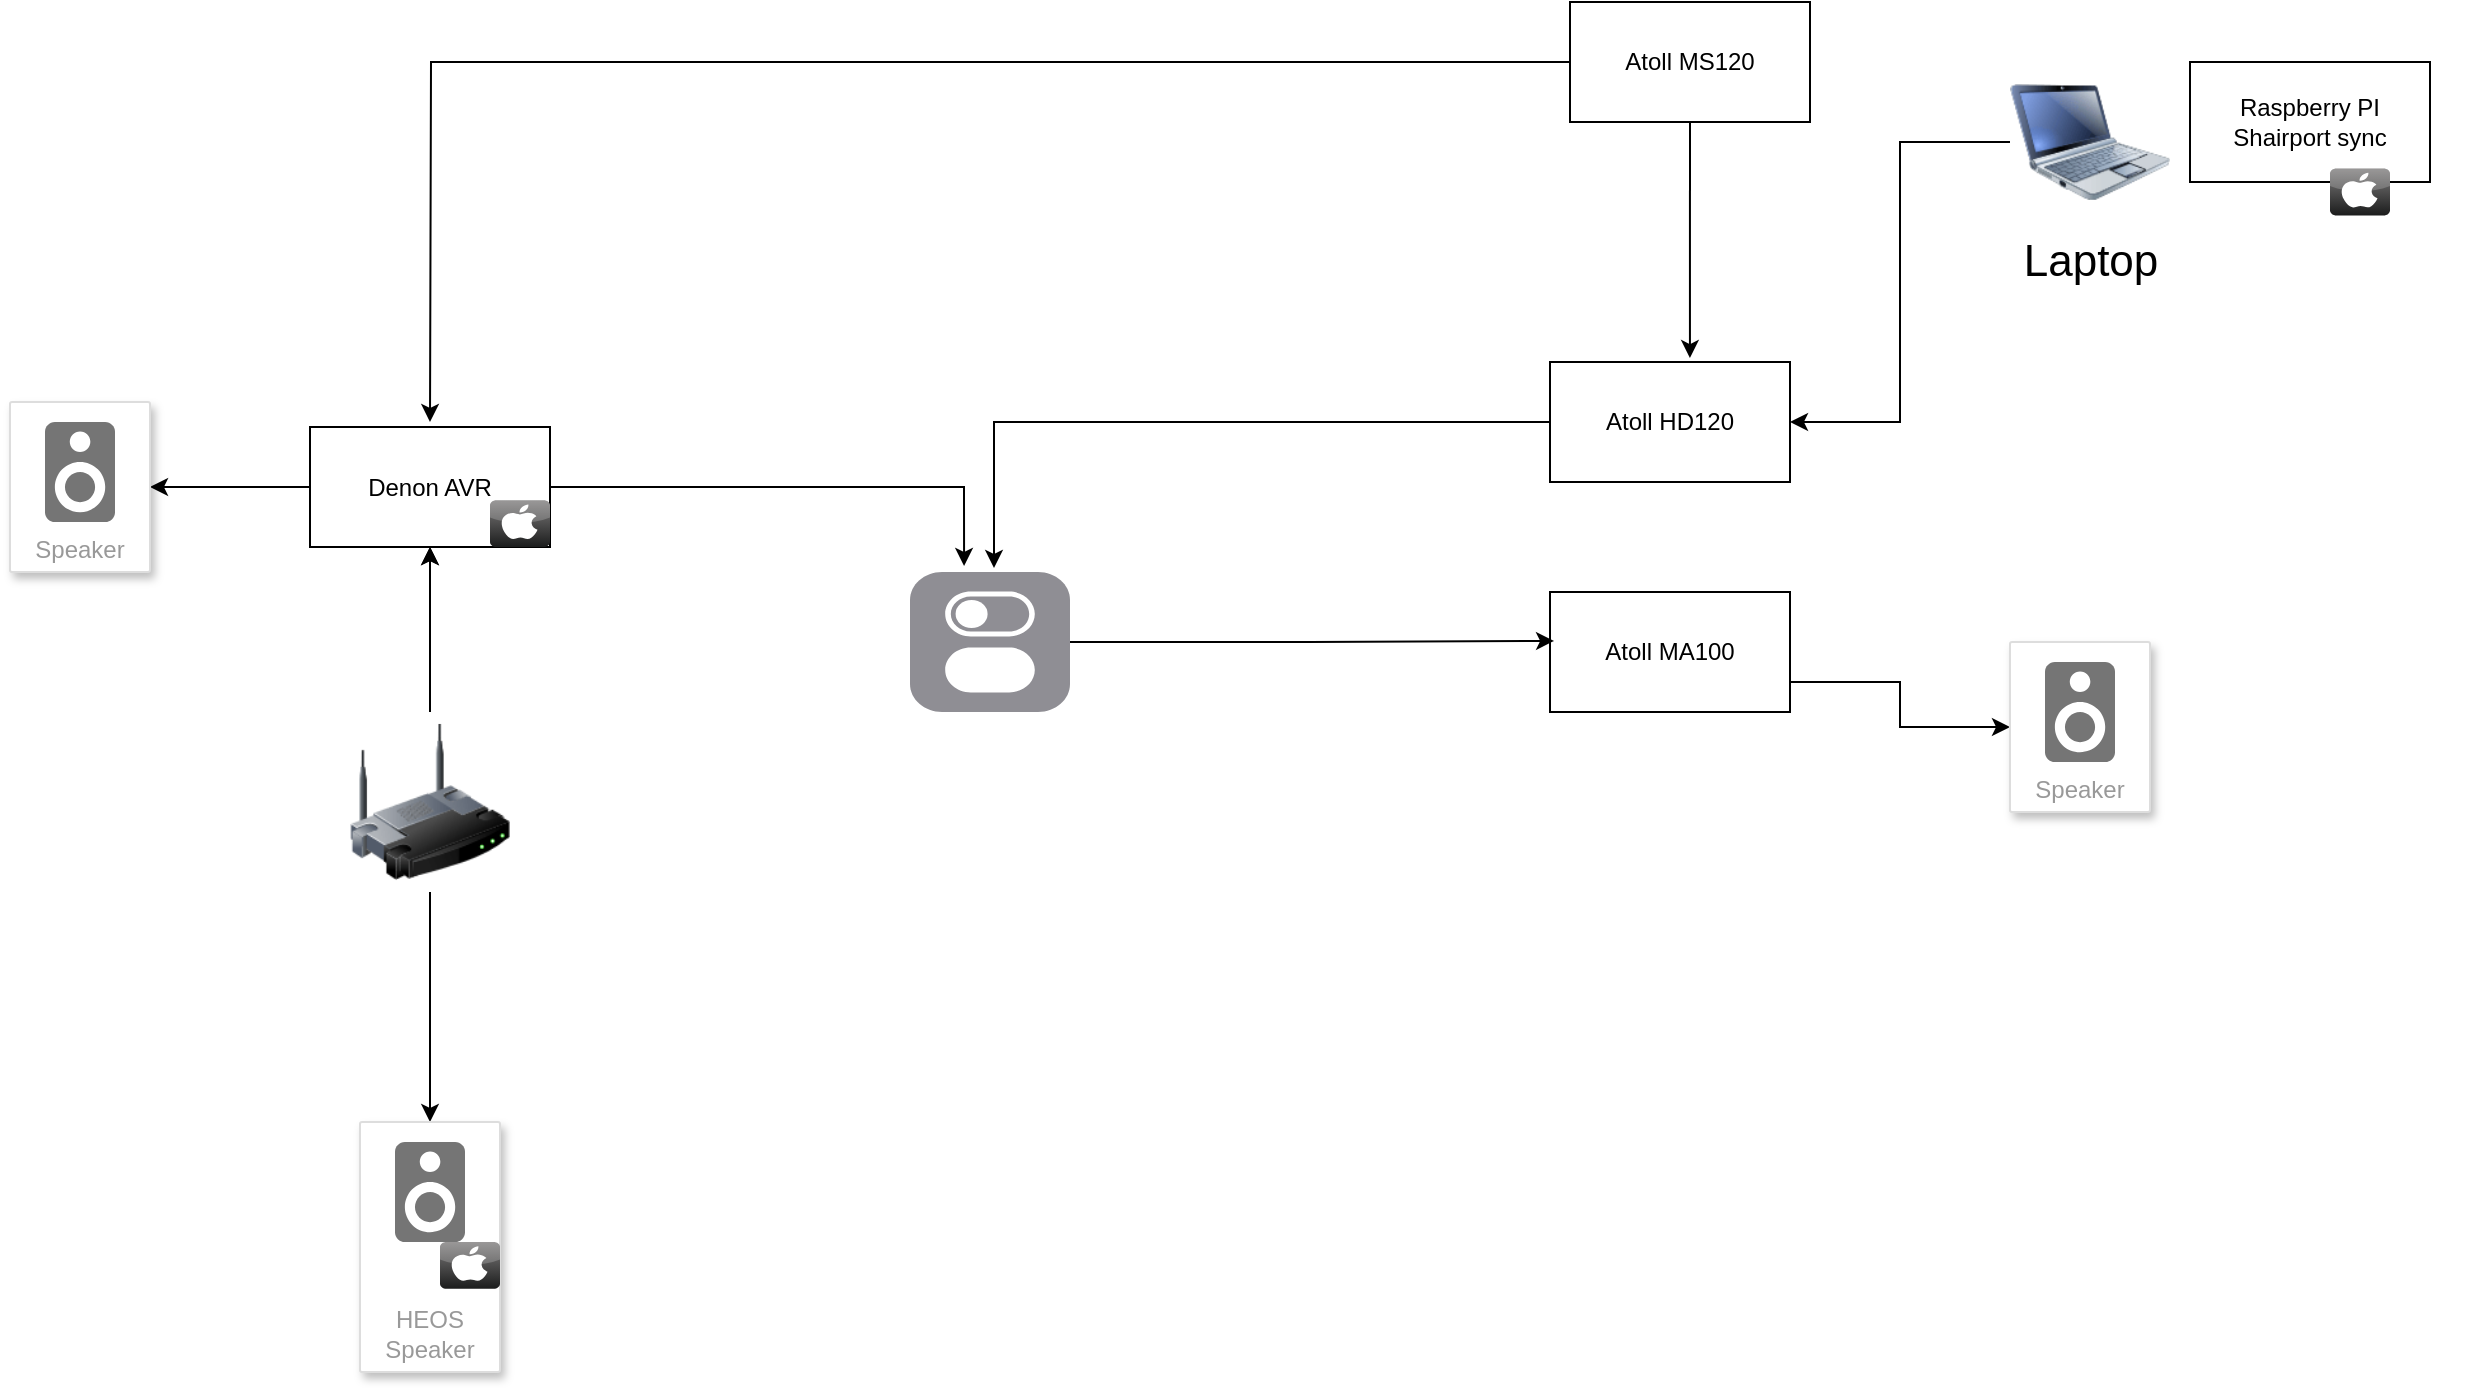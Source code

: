 <mxfile version="24.2.1" type="github">
  <diagram name="Page-1" id="55a83fd1-7818-8e21-69c5-c3457e3827bb">
    <mxGraphModel dx="1364" dy="1645" grid="1" gridSize="10" guides="1" tooltips="1" connect="1" arrows="1" fold="1" page="1" pageScale="1" pageWidth="1100" pageHeight="850" background="none" math="0" shadow="0">
      <root>
        <mxCell id="0" />
        <mxCell id="1" parent="0" />
        <mxCell id="8pc91POuvLo0UFGLa7Yu-41" value="&lt;div&gt;Raspberry PI&lt;/div&gt;&lt;div&gt;Shairport sync&lt;br&gt;&lt;/div&gt;" style="rounded=0;whiteSpace=wrap;html=1;" vertex="1" parent="1">
          <mxGeometry x="1130" y="-120" width="120" height="60" as="geometry" />
        </mxCell>
        <mxCell id="8pc91POuvLo0UFGLa7Yu-25" style="edgeStyle=orthogonalEdgeStyle;rounded=0;orthogonalLoop=1;jettySize=auto;html=1;" edge="1" parent="1" source="69ecfefc5c41e42c-1" target="8pc91POuvLo0UFGLa7Yu-21">
          <mxGeometry relative="1" as="geometry" />
        </mxCell>
        <mxCell id="8pc91POuvLo0UFGLa7Yu-26" value="" style="edgeStyle=orthogonalEdgeStyle;rounded=0;orthogonalLoop=1;jettySize=auto;html=1;" edge="1" parent="1" source="69ecfefc5c41e42c-1" target="8pc91POuvLo0UFGLa7Yu-3">
          <mxGeometry relative="1" as="geometry" />
        </mxCell>
        <mxCell id="8pc91POuvLo0UFGLa7Yu-27" value="" style="edgeStyle=orthogonalEdgeStyle;rounded=0;orthogonalLoop=1;jettySize=auto;html=1;" edge="1" parent="1" source="69ecfefc5c41e42c-1" target="8pc91POuvLo0UFGLa7Yu-3">
          <mxGeometry relative="1" as="geometry" />
        </mxCell>
        <mxCell id="69ecfefc5c41e42c-1" value="" style="image;html=1;labelBackgroundColor=#ffffff;image=img/lib/clip_art/networking/Wireless_Router_128x128.png;rounded=1;shadow=0;comic=0;strokeWidth=2;fontSize=22" parent="1" vertex="1">
          <mxGeometry x="210" y="205" width="80" height="90" as="geometry" />
        </mxCell>
        <mxCell id="8pc91POuvLo0UFGLa7Yu-18" style="edgeStyle=orthogonalEdgeStyle;rounded=0;orthogonalLoop=1;jettySize=auto;html=1;entryX=1;entryY=0.5;entryDx=0;entryDy=0;" edge="1" parent="1" source="69ecfefc5c41e42c-9" target="8pc91POuvLo0UFGLa7Yu-5">
          <mxGeometry relative="1" as="geometry" />
        </mxCell>
        <mxCell id="69ecfefc5c41e42c-9" value="Laptop" style="image;html=1;labelBackgroundColor=#ffffff;image=img/lib/clip_art/computers/Netbook_128x128.png;rounded=1;shadow=0;comic=0;strokeColor=#000000;strokeWidth=2;fillColor=#FFFFFF;fontSize=22;fontColor=#000000;" parent="1" vertex="1">
          <mxGeometry x="1040" y="-120" width="80" height="80" as="geometry" />
        </mxCell>
        <mxCell id="8pc91POuvLo0UFGLa7Yu-8" style="edgeStyle=orthogonalEdgeStyle;rounded=0;orthogonalLoop=1;jettySize=auto;html=1;" edge="1" parent="1" source="8pc91POuvLo0UFGLa7Yu-3" target="8pc91POuvLo0UFGLa7Yu-6">
          <mxGeometry relative="1" as="geometry" />
        </mxCell>
        <mxCell id="8pc91POuvLo0UFGLa7Yu-3" value="Denon AVR" style="rounded=0;whiteSpace=wrap;html=1;" vertex="1" parent="1">
          <mxGeometry x="190" y="62.5" width="120" height="60" as="geometry" />
        </mxCell>
        <mxCell id="8pc91POuvLo0UFGLa7Yu-11" style="edgeStyle=orthogonalEdgeStyle;rounded=0;orthogonalLoop=1;jettySize=auto;html=1;exitX=1;exitY=0.75;exitDx=0;exitDy=0;entryX=0;entryY=0.5;entryDx=0;entryDy=0;" edge="1" parent="1" source="8pc91POuvLo0UFGLa7Yu-4" target="8pc91POuvLo0UFGLa7Yu-9">
          <mxGeometry relative="1" as="geometry" />
        </mxCell>
        <mxCell id="8pc91POuvLo0UFGLa7Yu-4" value="Atoll MA100" style="rounded=0;whiteSpace=wrap;html=1;" vertex="1" parent="1">
          <mxGeometry x="810" y="145" width="120" height="60" as="geometry" />
        </mxCell>
        <mxCell id="8pc91POuvLo0UFGLa7Yu-5" value="Atoll HD120" style="rounded=0;whiteSpace=wrap;html=1;" vertex="1" parent="1">
          <mxGeometry x="810" y="30" width="120" height="60" as="geometry" />
        </mxCell>
        <mxCell id="8pc91POuvLo0UFGLa7Yu-6" value="Speaker" style="strokeColor=#dddddd;shadow=1;strokeWidth=1;rounded=1;absoluteArcSize=1;arcSize=2;labelPosition=center;verticalLabelPosition=middle;align=center;verticalAlign=bottom;spacingLeft=0;fontColor=#999999;fontSize=12;whiteSpace=wrap;spacingBottom=2;html=1;" vertex="1" parent="1">
          <mxGeometry x="40" y="50" width="70" height="85" as="geometry" />
        </mxCell>
        <mxCell id="8pc91POuvLo0UFGLa7Yu-7" value="" style="sketch=0;dashed=0;connectable=0;html=1;fillColor=#757575;strokeColor=none;shape=mxgraph.gcp2.speaker;part=1;" vertex="1" parent="8pc91POuvLo0UFGLa7Yu-6">
          <mxGeometry x="0.5" width="35" height="50" relative="1" as="geometry">
            <mxPoint x="-17.5" y="10" as="offset" />
          </mxGeometry>
        </mxCell>
        <mxCell id="8pc91POuvLo0UFGLa7Yu-9" value="Speaker" style="strokeColor=#dddddd;shadow=1;strokeWidth=1;rounded=1;absoluteArcSize=1;arcSize=2;labelPosition=center;verticalLabelPosition=middle;align=center;verticalAlign=bottom;spacingLeft=0;fontColor=#999999;fontSize=12;whiteSpace=wrap;spacingBottom=2;html=1;" vertex="1" parent="1">
          <mxGeometry x="1040" y="170" width="70" height="85" as="geometry" />
        </mxCell>
        <mxCell id="8pc91POuvLo0UFGLa7Yu-10" value="" style="sketch=0;dashed=0;connectable=0;html=1;fillColor=#757575;strokeColor=none;shape=mxgraph.gcp2.speaker;part=1;" vertex="1" parent="8pc91POuvLo0UFGLa7Yu-9">
          <mxGeometry x="0.5" width="35" height="50" relative="1" as="geometry">
            <mxPoint x="-17.5" y="10" as="offset" />
          </mxGeometry>
        </mxCell>
        <mxCell id="8pc91POuvLo0UFGLa7Yu-13" value="" style="html=1;strokeWidth=1;shadow=0;dashed=0;shape=mxgraph.ios7.misc.switch;fillColor=#8F8E94;strokeColor=none;buttonText=;strokeColor2=#222222;fontColor=#222222;fontSize=8;verticalLabelPosition=bottom;verticalAlign=top;align=center;sketch=0;" vertex="1" parent="1">
          <mxGeometry x="490" y="135" width="80" height="70" as="geometry" />
        </mxCell>
        <mxCell id="8pc91POuvLo0UFGLa7Yu-15" style="edgeStyle=orthogonalEdgeStyle;rounded=0;orthogonalLoop=1;jettySize=auto;html=1;entryX=0.525;entryY=-0.029;entryDx=0;entryDy=0;entryPerimeter=0;" edge="1" parent="1" source="8pc91POuvLo0UFGLa7Yu-5" target="8pc91POuvLo0UFGLa7Yu-13">
          <mxGeometry relative="1" as="geometry" />
        </mxCell>
        <mxCell id="8pc91POuvLo0UFGLa7Yu-16" style="edgeStyle=orthogonalEdgeStyle;rounded=0;orthogonalLoop=1;jettySize=auto;html=1;entryX=0.017;entryY=0.408;entryDx=0;entryDy=0;entryPerimeter=0;" edge="1" parent="1" source="8pc91POuvLo0UFGLa7Yu-13" target="8pc91POuvLo0UFGLa7Yu-4">
          <mxGeometry relative="1" as="geometry" />
        </mxCell>
        <mxCell id="8pc91POuvLo0UFGLa7Yu-17" style="edgeStyle=orthogonalEdgeStyle;rounded=0;orthogonalLoop=1;jettySize=auto;html=1;exitX=1;exitY=0.5;exitDx=0;exitDy=0;entryX=0.338;entryY=-0.043;entryDx=0;entryDy=0;entryPerimeter=0;" edge="1" parent="1" source="8pc91POuvLo0UFGLa7Yu-3" target="8pc91POuvLo0UFGLa7Yu-13">
          <mxGeometry relative="1" as="geometry" />
        </mxCell>
        <mxCell id="8pc91POuvLo0UFGLa7Yu-21" value="HEOS Speaker" style="strokeColor=#dddddd;shadow=1;strokeWidth=1;rounded=1;absoluteArcSize=1;arcSize=2;labelPosition=center;verticalLabelPosition=middle;align=center;verticalAlign=bottom;spacingLeft=0;fontColor=#999999;fontSize=12;whiteSpace=wrap;spacingBottom=2;html=1;" vertex="1" parent="1">
          <mxGeometry x="215" y="410" width="70" height="125" as="geometry" />
        </mxCell>
        <mxCell id="8pc91POuvLo0UFGLa7Yu-22" value="" style="sketch=0;dashed=0;connectable=0;html=1;fillColor=#757575;strokeColor=none;shape=mxgraph.gcp2.speaker;part=1;" vertex="1" parent="8pc91POuvLo0UFGLa7Yu-21">
          <mxGeometry x="0.5" width="35" height="50" relative="1" as="geometry">
            <mxPoint x="-17.5" y="10" as="offset" />
          </mxGeometry>
        </mxCell>
        <mxCell id="8pc91POuvLo0UFGLa7Yu-38" value="" style="dashed=0;outlineConnect=0;html=1;align=center;labelPosition=center;verticalLabelPosition=bottom;verticalAlign=top;shape=mxgraph.webicons.apple;fillColor=#807E7E;gradientColor=#1B1C1C" vertex="1" parent="8pc91POuvLo0UFGLa7Yu-21">
          <mxGeometry x="40" y="60" width="30" height="23.4" as="geometry" />
        </mxCell>
        <mxCell id="8pc91POuvLo0UFGLa7Yu-29" style="edgeStyle=orthogonalEdgeStyle;rounded=0;orthogonalLoop=1;jettySize=auto;html=1;exitX=0;exitY=0.5;exitDx=0;exitDy=0;" edge="1" parent="1" source="8pc91POuvLo0UFGLa7Yu-30">
          <mxGeometry relative="1" as="geometry">
            <mxPoint x="250" y="60" as="targetPoint" />
            <mxPoint x="250" y="-60" as="sourcePoint" />
          </mxGeometry>
        </mxCell>
        <mxCell id="8pc91POuvLo0UFGLa7Yu-30" value="Atoll MS120" style="rounded=0;whiteSpace=wrap;html=1;" vertex="1" parent="1">
          <mxGeometry x="820" y="-150" width="120" height="60" as="geometry" />
        </mxCell>
        <mxCell id="8pc91POuvLo0UFGLa7Yu-31" style="edgeStyle=orthogonalEdgeStyle;rounded=0;orthogonalLoop=1;jettySize=auto;html=1;exitX=0.5;exitY=1;exitDx=0;exitDy=0;entryX=0.583;entryY=-0.033;entryDx=0;entryDy=0;entryPerimeter=0;" edge="1" parent="1" source="8pc91POuvLo0UFGLa7Yu-30" target="8pc91POuvLo0UFGLa7Yu-5">
          <mxGeometry relative="1" as="geometry" />
        </mxCell>
        <mxCell id="8pc91POuvLo0UFGLa7Yu-37" value="" style="dashed=0;outlineConnect=0;html=1;align=center;labelPosition=center;verticalLabelPosition=bottom;verticalAlign=top;shape=mxgraph.webicons.apple;fillColor=#807E7E;gradientColor=#1B1C1C" vertex="1" parent="1">
          <mxGeometry x="280" y="99.1" width="30" height="23.4" as="geometry" />
        </mxCell>
        <mxCell id="8pc91POuvLo0UFGLa7Yu-39" value="" style="dashed=0;outlineConnect=0;html=1;align=center;labelPosition=center;verticalLabelPosition=bottom;verticalAlign=top;shape=mxgraph.webicons.apple;fillColor=#807E7E;gradientColor=#1B1C1C" vertex="1" parent="1">
          <mxGeometry x="1200" y="-66.7" width="30" height="23.4" as="geometry" />
        </mxCell>
        <mxCell id="8pc91POuvLo0UFGLa7Yu-40" value="" style="shape=image;html=1;verticalAlign=top;verticalLabelPosition=bottom;labelBackgroundColor=#ffffff;imageAspect=0;aspect=fixed;image=https://cdn1.iconfinder.com/data/icons/fruit-136/64/Fruit_iconfree_Filled_Outline_raspberry-healthy-organic-food-fruit_icon-128.png" vertex="1" parent="1">
          <mxGeometry x="1220" y="-80" width="50" height="50" as="geometry" />
        </mxCell>
      </root>
    </mxGraphModel>
  </diagram>
</mxfile>
